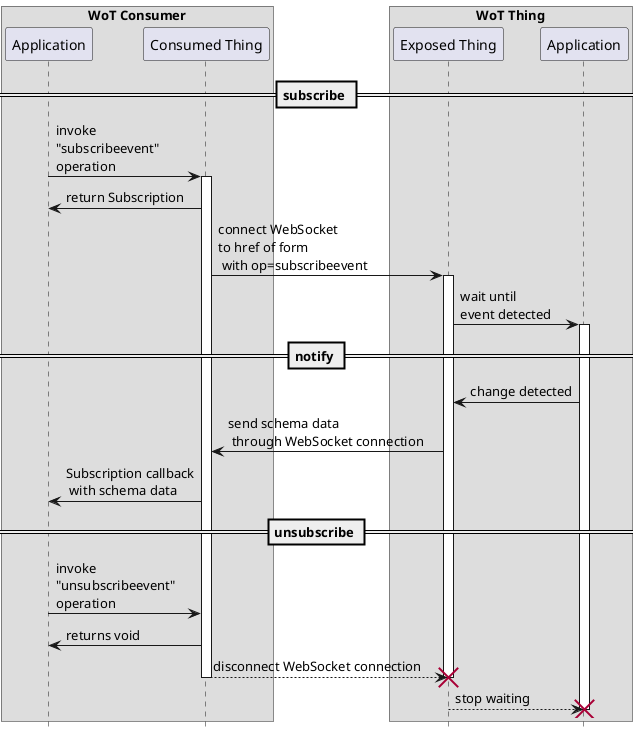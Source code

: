 @startuml
hide footbox

box "WoT Consumer"
participant "Application" as AP
participant "Consumed Thing" as SA
end box

box "WoT Thing"
participant "Exposed Thing" as WS
participant "Application" as DC
end box

== subscribe ==

AP  -> SA: invoke\n"subscribeevent"\noperation
activate SA
SA  -> AP: return Subscription
SA  -> WS: connect WebSocket\nto href of form\n with op=subscribeevent
activate WS
WS  -> DC: wait until\nevent detected
activate DC

== notify ==

DC  -> WS: change detected
WS  -> SA: send schema data\n through WebSocket connection
SA  -> AP: Subscription callback\n with schema data

== unsubscribe ==

AP  -> SA: invoke\n"unsubscribeevent"\noperation
SA  -> AP: returns void
SA --> WS: disconnect WebSocket connection
deactivate SA
destroy WS
WS --> DC: stop waiting
destroy DC

@enduml
